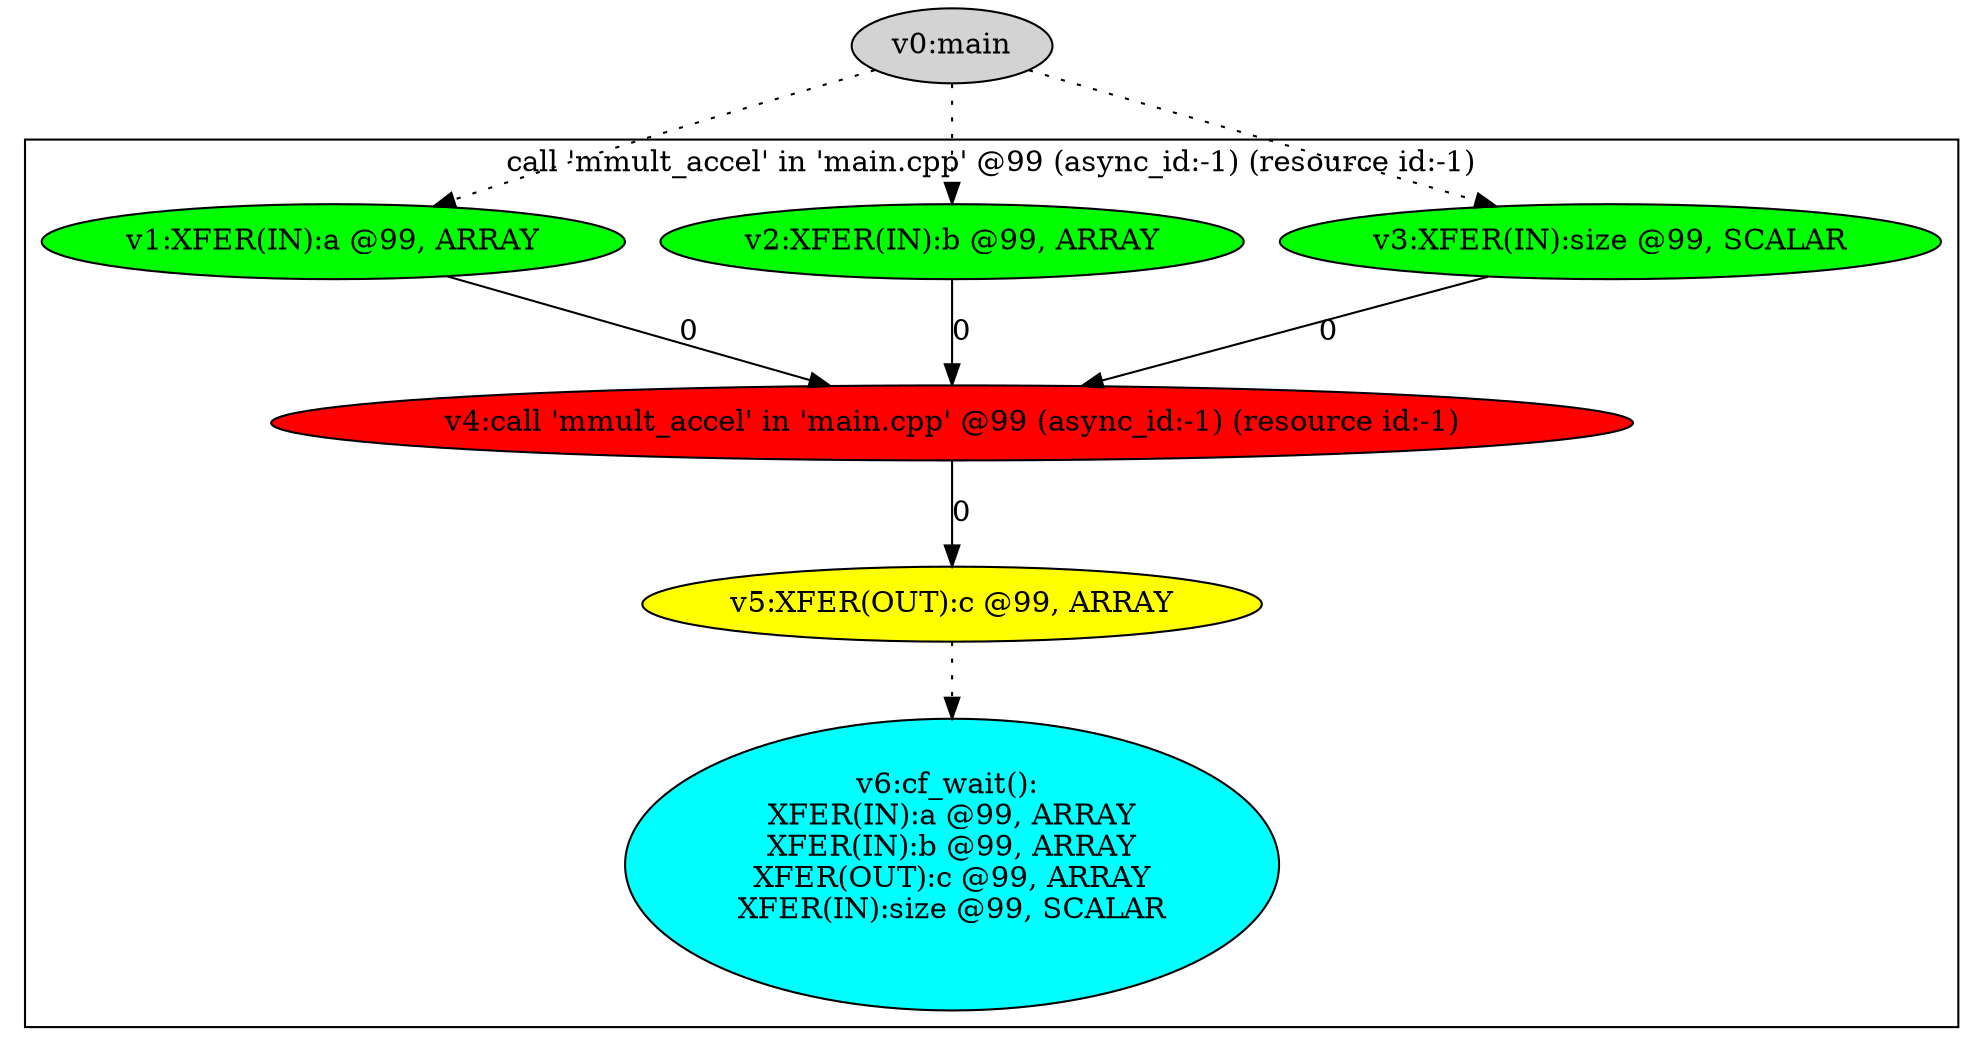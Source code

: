 digraph dm_graph {
v0 [label = "v0:main" ,style=filled];
v1 [label = "v1:XFER(IN):a @99, ARRAY\n" ,style=filled,fillcolor = green];
v2 [label = "v2:XFER(IN):b @99, ARRAY\n" ,style=filled,fillcolor = green];
v3 [label = "v3:XFER(IN):size @99, SCALAR\n" ,style=filled,fillcolor = green];
v4 [label = "v4:call 'mmult_accel' in 'main.cpp' @99 (async_id:-1) (resource id:-1)\n" ,style=filled,fillcolor = red];
v5 [label = "v5:XFER(OUT):c @99, ARRAY\n" ,style=filled,fillcolor = yellow];
v6 [label = "v6:cf_wait(): \nXFER(IN):a @99, ARRAY\nXFER(IN):b @99, ARRAY\nXFER(OUT):c @99, ARRAY\nXFER(IN):size @99, SCALAR\n\n" ,style=filled,fillcolor = cyan];
subgraph cluster0 {
v1;
v2;
v3;
v4;
v5;
v6;
label = "call 'mmult_accel' in 'main.cpp' @99 (async_id:-1) (resource id:-1)\n";
}
v1 -> v4 [label = "0"];
v2 -> v4 [label = "0"];
v3 -> v4 [label = "0"];
v4 -> v5 [label = "0"];
v5 -> v6 [label = "", style = dotted];
v0 -> v1 [label = "", style = dotted];
v0 -> v2 [label = "", style = dotted];
v0 -> v3 [label = "", style = dotted];
}
